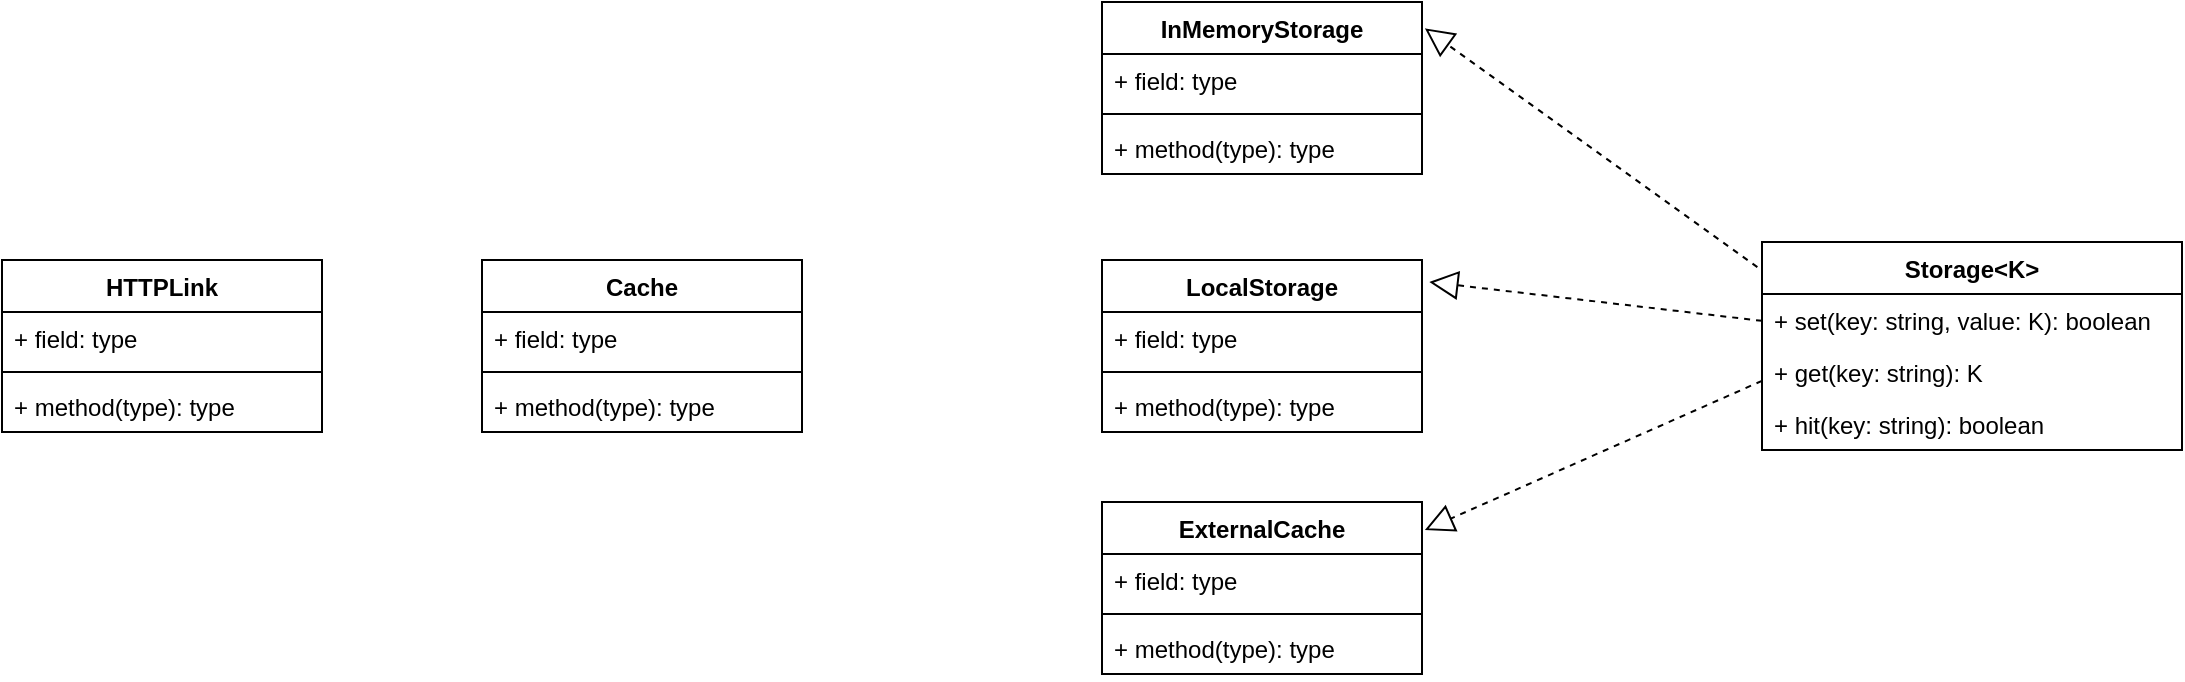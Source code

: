 <mxfile version="14.6.13" type="device"><diagram id="oYFV9i2F_LqPFzUaEzks" name="Page-1"><mxGraphModel dx="1303" dy="772" grid="1" gridSize="10" guides="1" tooltips="1" connect="1" arrows="1" fold="1" page="1" pageScale="1" pageWidth="850" pageHeight="1100" math="0" shadow="0"><root><mxCell id="0"/><mxCell id="1" parent="0"/><mxCell id="GUWwC26h_xe_j_DNRqJE-6" value="Storage&lt;K&gt;" style="swimlane;fontStyle=1;align=center;verticalAlign=top;childLayout=stackLayout;horizontal=1;startSize=26;horizontalStack=0;resizeParent=1;resizeParentMax=0;resizeLast=0;collapsible=1;marginBottom=0;" vertex="1" parent="1"><mxGeometry x="890" y="170" width="210" height="104" as="geometry"><mxRectangle x="120" y="130" width="100" height="26" as="alternateBounds"/></mxGeometry></mxCell><mxCell id="GUWwC26h_xe_j_DNRqJE-9" value="+ set(key: string, value: K): boolean" style="text;strokeColor=none;fillColor=none;align=left;verticalAlign=top;spacingLeft=4;spacingRight=4;overflow=hidden;rotatable=0;points=[[0,0.5],[1,0.5]];portConstraint=eastwest;" vertex="1" parent="GUWwC26h_xe_j_DNRqJE-6"><mxGeometry y="26" width="210" height="26" as="geometry"/></mxCell><mxCell id="GUWwC26h_xe_j_DNRqJE-13" value="+ get(key: string): K" style="text;strokeColor=none;fillColor=none;align=left;verticalAlign=top;spacingLeft=4;spacingRight=4;overflow=hidden;rotatable=0;points=[[0,0.5],[1,0.5]];portConstraint=eastwest;" vertex="1" parent="GUWwC26h_xe_j_DNRqJE-6"><mxGeometry y="52" width="210" height="26" as="geometry"/></mxCell><mxCell id="GUWwC26h_xe_j_DNRqJE-14" value="+ hit(key: string): boolean" style="text;strokeColor=none;fillColor=none;align=left;verticalAlign=top;spacingLeft=4;spacingRight=4;overflow=hidden;rotatable=0;points=[[0,0.5],[1,0.5]];portConstraint=eastwest;" vertex="1" parent="GUWwC26h_xe_j_DNRqJE-6"><mxGeometry y="78" width="210" height="26" as="geometry"/></mxCell><mxCell id="GUWwC26h_xe_j_DNRqJE-15" value="Cache" style="swimlane;fontStyle=1;align=center;verticalAlign=top;childLayout=stackLayout;horizontal=1;startSize=26;horizontalStack=0;resizeParent=1;resizeParentMax=0;resizeLast=0;collapsible=1;marginBottom=0;" vertex="1" parent="1"><mxGeometry x="250" y="179" width="160" height="86" as="geometry"/></mxCell><mxCell id="GUWwC26h_xe_j_DNRqJE-16" value="+ field: type" style="text;strokeColor=none;fillColor=none;align=left;verticalAlign=top;spacingLeft=4;spacingRight=4;overflow=hidden;rotatable=0;points=[[0,0.5],[1,0.5]];portConstraint=eastwest;" vertex="1" parent="GUWwC26h_xe_j_DNRqJE-15"><mxGeometry y="26" width="160" height="26" as="geometry"/></mxCell><mxCell id="GUWwC26h_xe_j_DNRqJE-17" value="" style="line;strokeWidth=1;fillColor=none;align=left;verticalAlign=middle;spacingTop=-1;spacingLeft=3;spacingRight=3;rotatable=0;labelPosition=right;points=[];portConstraint=eastwest;" vertex="1" parent="GUWwC26h_xe_j_DNRqJE-15"><mxGeometry y="52" width="160" height="8" as="geometry"/></mxCell><mxCell id="GUWwC26h_xe_j_DNRqJE-18" value="+ method(type): type" style="text;strokeColor=none;fillColor=none;align=left;verticalAlign=top;spacingLeft=4;spacingRight=4;overflow=hidden;rotatable=0;points=[[0,0.5],[1,0.5]];portConstraint=eastwest;" vertex="1" parent="GUWwC26h_xe_j_DNRqJE-15"><mxGeometry y="60" width="160" height="26" as="geometry"/></mxCell><mxCell id="GUWwC26h_xe_j_DNRqJE-19" value="HTTPLink" style="swimlane;fontStyle=1;align=center;verticalAlign=top;childLayout=stackLayout;horizontal=1;startSize=26;horizontalStack=0;resizeParent=1;resizeParentMax=0;resizeLast=0;collapsible=1;marginBottom=0;" vertex="1" parent="1"><mxGeometry x="10" y="179" width="160" height="86" as="geometry"/></mxCell><mxCell id="GUWwC26h_xe_j_DNRqJE-20" value="+ field: type" style="text;strokeColor=none;fillColor=none;align=left;verticalAlign=top;spacingLeft=4;spacingRight=4;overflow=hidden;rotatable=0;points=[[0,0.5],[1,0.5]];portConstraint=eastwest;" vertex="1" parent="GUWwC26h_xe_j_DNRqJE-19"><mxGeometry y="26" width="160" height="26" as="geometry"/></mxCell><mxCell id="GUWwC26h_xe_j_DNRqJE-21" value="" style="line;strokeWidth=1;fillColor=none;align=left;verticalAlign=middle;spacingTop=-1;spacingLeft=3;spacingRight=3;rotatable=0;labelPosition=right;points=[];portConstraint=eastwest;" vertex="1" parent="GUWwC26h_xe_j_DNRqJE-19"><mxGeometry y="52" width="160" height="8" as="geometry"/></mxCell><mxCell id="GUWwC26h_xe_j_DNRqJE-22" value="+ method(type): type" style="text;strokeColor=none;fillColor=none;align=left;verticalAlign=top;spacingLeft=4;spacingRight=4;overflow=hidden;rotatable=0;points=[[0,0.5],[1,0.5]];portConstraint=eastwest;" vertex="1" parent="GUWwC26h_xe_j_DNRqJE-19"><mxGeometry y="60" width="160" height="26" as="geometry"/></mxCell><mxCell id="GUWwC26h_xe_j_DNRqJE-23" value="InMemoryStorage" style="swimlane;fontStyle=1;align=center;verticalAlign=top;childLayout=stackLayout;horizontal=1;startSize=26;horizontalStack=0;resizeParent=1;resizeParentMax=0;resizeLast=0;collapsible=1;marginBottom=0;" vertex="1" parent="1"><mxGeometry x="560" y="50" width="160" height="86" as="geometry"/></mxCell><mxCell id="GUWwC26h_xe_j_DNRqJE-24" value="+ field: type" style="text;strokeColor=none;fillColor=none;align=left;verticalAlign=top;spacingLeft=4;spacingRight=4;overflow=hidden;rotatable=0;points=[[0,0.5],[1,0.5]];portConstraint=eastwest;" vertex="1" parent="GUWwC26h_xe_j_DNRqJE-23"><mxGeometry y="26" width="160" height="26" as="geometry"/></mxCell><mxCell id="GUWwC26h_xe_j_DNRqJE-25" value="" style="line;strokeWidth=1;fillColor=none;align=left;verticalAlign=middle;spacingTop=-1;spacingLeft=3;spacingRight=3;rotatable=0;labelPosition=right;points=[];portConstraint=eastwest;" vertex="1" parent="GUWwC26h_xe_j_DNRqJE-23"><mxGeometry y="52" width="160" height="8" as="geometry"/></mxCell><mxCell id="GUWwC26h_xe_j_DNRqJE-26" value="+ method(type): type" style="text;strokeColor=none;fillColor=none;align=left;verticalAlign=top;spacingLeft=4;spacingRight=4;overflow=hidden;rotatable=0;points=[[0,0.5],[1,0.5]];portConstraint=eastwest;" vertex="1" parent="GUWwC26h_xe_j_DNRqJE-23"><mxGeometry y="60" width="160" height="26" as="geometry"/></mxCell><mxCell id="GUWwC26h_xe_j_DNRqJE-27" value="LocalStorage" style="swimlane;fontStyle=1;align=center;verticalAlign=top;childLayout=stackLayout;horizontal=1;startSize=26;horizontalStack=0;resizeParent=1;resizeParentMax=0;resizeLast=0;collapsible=1;marginBottom=0;" vertex="1" parent="1"><mxGeometry x="560" y="179" width="160" height="86" as="geometry"/></mxCell><mxCell id="GUWwC26h_xe_j_DNRqJE-28" value="+ field: type" style="text;strokeColor=none;fillColor=none;align=left;verticalAlign=top;spacingLeft=4;spacingRight=4;overflow=hidden;rotatable=0;points=[[0,0.5],[1,0.5]];portConstraint=eastwest;" vertex="1" parent="GUWwC26h_xe_j_DNRqJE-27"><mxGeometry y="26" width="160" height="26" as="geometry"/></mxCell><mxCell id="GUWwC26h_xe_j_DNRqJE-29" value="" style="line;strokeWidth=1;fillColor=none;align=left;verticalAlign=middle;spacingTop=-1;spacingLeft=3;spacingRight=3;rotatable=0;labelPosition=right;points=[];portConstraint=eastwest;" vertex="1" parent="GUWwC26h_xe_j_DNRqJE-27"><mxGeometry y="52" width="160" height="8" as="geometry"/></mxCell><mxCell id="GUWwC26h_xe_j_DNRqJE-30" value="+ method(type): type" style="text;strokeColor=none;fillColor=none;align=left;verticalAlign=top;spacingLeft=4;spacingRight=4;overflow=hidden;rotatable=0;points=[[0,0.5],[1,0.5]];portConstraint=eastwest;" vertex="1" parent="GUWwC26h_xe_j_DNRqJE-27"><mxGeometry y="60" width="160" height="26" as="geometry"/></mxCell><mxCell id="GUWwC26h_xe_j_DNRqJE-31" value="ExternalCache" style="swimlane;fontStyle=1;align=center;verticalAlign=top;childLayout=stackLayout;horizontal=1;startSize=26;horizontalStack=0;resizeParent=1;resizeParentMax=0;resizeLast=0;collapsible=1;marginBottom=0;" vertex="1" parent="1"><mxGeometry x="560" y="300" width="160" height="86" as="geometry"/></mxCell><mxCell id="GUWwC26h_xe_j_DNRqJE-32" value="+ field: type" style="text;strokeColor=none;fillColor=none;align=left;verticalAlign=top;spacingLeft=4;spacingRight=4;overflow=hidden;rotatable=0;points=[[0,0.5],[1,0.5]];portConstraint=eastwest;" vertex="1" parent="GUWwC26h_xe_j_DNRqJE-31"><mxGeometry y="26" width="160" height="26" as="geometry"/></mxCell><mxCell id="GUWwC26h_xe_j_DNRqJE-33" value="" style="line;strokeWidth=1;fillColor=none;align=left;verticalAlign=middle;spacingTop=-1;spacingLeft=3;spacingRight=3;rotatable=0;labelPosition=right;points=[];portConstraint=eastwest;" vertex="1" parent="GUWwC26h_xe_j_DNRqJE-31"><mxGeometry y="52" width="160" height="8" as="geometry"/></mxCell><mxCell id="GUWwC26h_xe_j_DNRqJE-34" value="+ method(type): type" style="text;strokeColor=none;fillColor=none;align=left;verticalAlign=top;spacingLeft=4;spacingRight=4;overflow=hidden;rotatable=0;points=[[0,0.5],[1,0.5]];portConstraint=eastwest;" vertex="1" parent="GUWwC26h_xe_j_DNRqJE-31"><mxGeometry y="60" width="160" height="26" as="geometry"/></mxCell><mxCell id="GUWwC26h_xe_j_DNRqJE-35" value="" style="endArrow=block;dashed=1;endFill=0;endSize=12;html=1;exitX=-0.011;exitY=0.121;exitDx=0;exitDy=0;exitPerimeter=0;entryX=1.009;entryY=0.153;entryDx=0;entryDy=0;entryPerimeter=0;" edge="1" parent="1" source="GUWwC26h_xe_j_DNRqJE-6" target="GUWwC26h_xe_j_DNRqJE-23"><mxGeometry width="160" relative="1" as="geometry"><mxPoint x="750" y="110" as="sourcePoint"/><mxPoint x="910" y="110" as="targetPoint"/></mxGeometry></mxCell><mxCell id="GUWwC26h_xe_j_DNRqJE-36" value="" style="endArrow=block;dashed=1;endFill=0;endSize=12;html=1;exitX=-0.011;exitY=0.121;exitDx=0;exitDy=0;exitPerimeter=0;entryX=1.023;entryY=0.128;entryDx=0;entryDy=0;entryPerimeter=0;" edge="1" parent="1" target="GUWwC26h_xe_j_DNRqJE-27"><mxGeometry width="160" relative="1" as="geometry"><mxPoint x="890" y="209.424" as="sourcePoint"/><mxPoint x="723.75" y="89.998" as="targetPoint"/></mxGeometry></mxCell><mxCell id="GUWwC26h_xe_j_DNRqJE-37" value="" style="endArrow=block;dashed=1;endFill=0;endSize=12;html=1;exitX=-0.011;exitY=0.121;exitDx=0;exitDy=0;exitPerimeter=0;entryX=1.009;entryY=0.163;entryDx=0;entryDy=0;entryPerimeter=0;" edge="1" parent="1" target="GUWwC26h_xe_j_DNRqJE-31"><mxGeometry width="160" relative="1" as="geometry"><mxPoint x="890" y="239.424" as="sourcePoint"/><mxPoint x="723.75" y="119.998" as="targetPoint"/></mxGeometry></mxCell></root></mxGraphModel></diagram></mxfile>